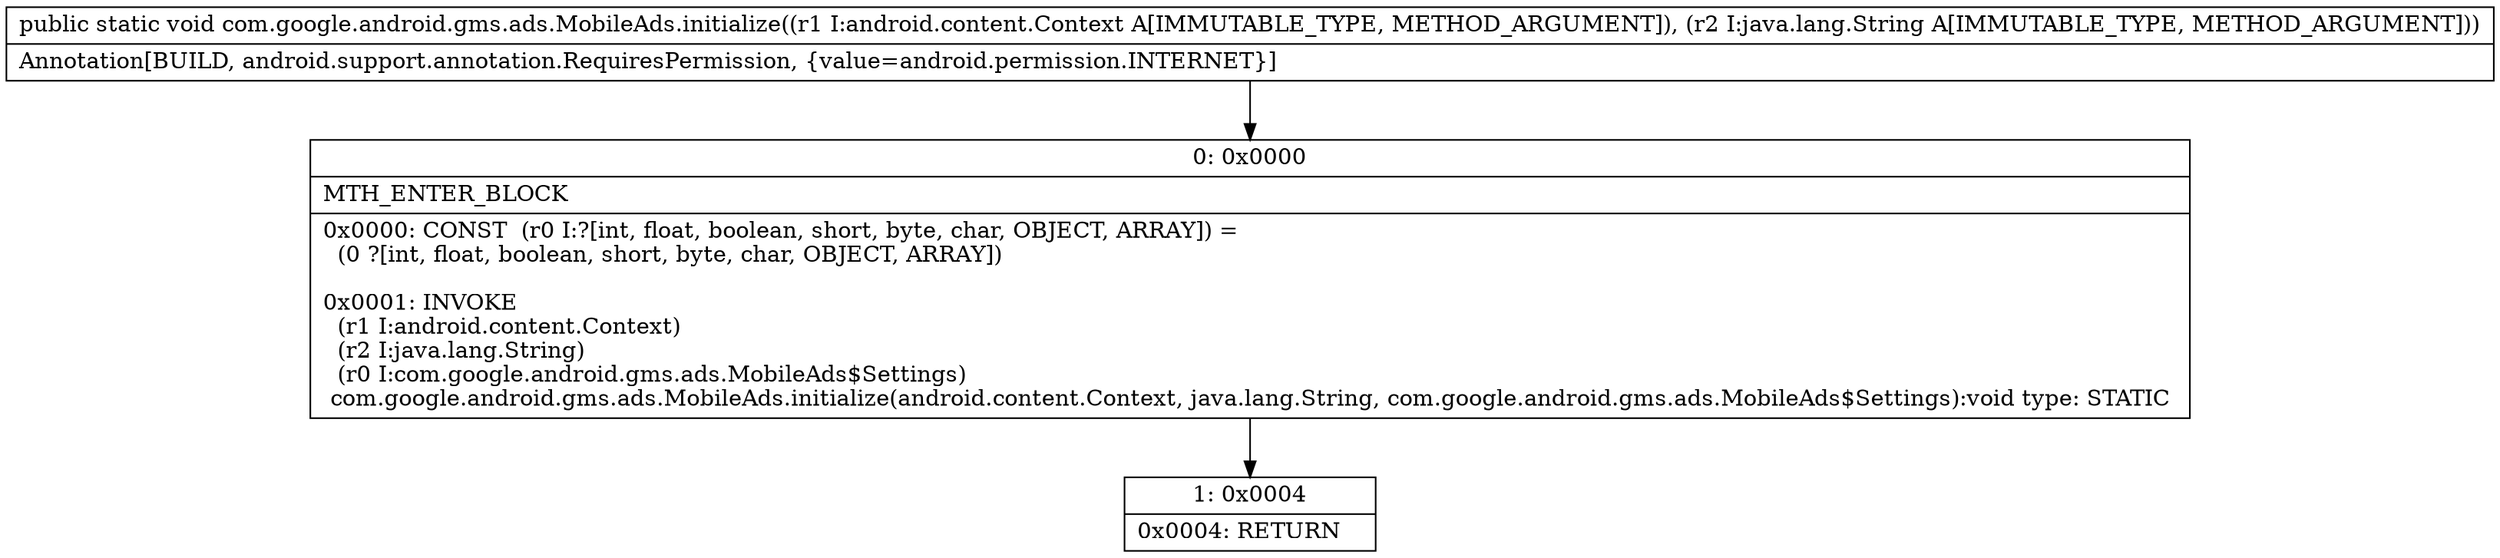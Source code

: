 digraph "CFG forcom.google.android.gms.ads.MobileAds.initialize(Landroid\/content\/Context;Ljava\/lang\/String;)V" {
Node_0 [shape=record,label="{0\:\ 0x0000|MTH_ENTER_BLOCK\l|0x0000: CONST  (r0 I:?[int, float, boolean, short, byte, char, OBJECT, ARRAY]) = \l  (0 ?[int, float, boolean, short, byte, char, OBJECT, ARRAY])\l \l0x0001: INVOKE  \l  (r1 I:android.content.Context)\l  (r2 I:java.lang.String)\l  (r0 I:com.google.android.gms.ads.MobileAds$Settings)\l com.google.android.gms.ads.MobileAds.initialize(android.content.Context, java.lang.String, com.google.android.gms.ads.MobileAds$Settings):void type: STATIC \l}"];
Node_1 [shape=record,label="{1\:\ 0x0004|0x0004: RETURN   \l}"];
MethodNode[shape=record,label="{public static void com.google.android.gms.ads.MobileAds.initialize((r1 I:android.content.Context A[IMMUTABLE_TYPE, METHOD_ARGUMENT]), (r2 I:java.lang.String A[IMMUTABLE_TYPE, METHOD_ARGUMENT]))  | Annotation[BUILD, android.support.annotation.RequiresPermission, \{value=android.permission.INTERNET\}]\l}"];
MethodNode -> Node_0;
Node_0 -> Node_1;
}

